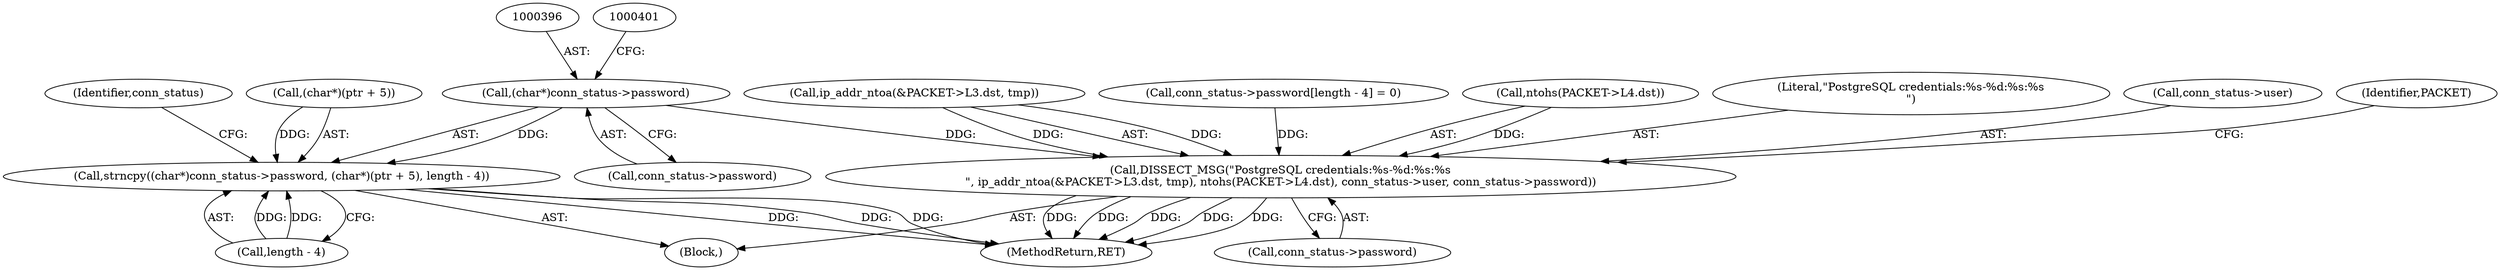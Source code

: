 digraph "1_ettercap_e3abe7d7585ecc420a7cab73313216613aadad5a@del" {
"1000395" [label="(Call,(char*)conn_status->password)"];
"1000394" [label="(Call,strncpy((char*)conn_status->password, (char*)(ptr + 5), length - 4))"];
"1000417" [label="(Call,DISSECT_MSG(\"PostgreSQL credentials:%s-%d:%s:%s\n\", ip_addr_ntoa(&PACKET->L3.dst, tmp), ntohs(PACKET->L4.dst), conn_status->user, conn_status->password))"];
"1000419" [label="(Call,ip_addr_ntoa(&PACKET->L3.dst, tmp))"];
"1000408" [label="(Call,conn_status->password[length - 4] = 0)"];
"1000572" [label="(MethodReturn,RET)"];
"1000436" [label="(Call,conn_status->password)"];
"1000400" [label="(Call,(char*)(ptr + 5))"];
"1000427" [label="(Call,ntohs(PACKET->L4.dst))"];
"1000418" [label="(Literal,\"PostgreSQL credentials:%s-%d:%s:%s\n\")"];
"1000386" [label="(Block,)"];
"1000394" [label="(Call,strncpy((char*)conn_status->password, (char*)(ptr + 5), length - 4))"];
"1000433" [label="(Call,conn_status->user)"];
"1000395" [label="(Call,(char*)conn_status->password)"];
"1000397" [label="(Call,conn_status->password)"];
"1000417" [label="(Call,DISSECT_MSG(\"PostgreSQL credentials:%s-%d:%s:%s\n\", ip_addr_ntoa(&PACKET->L3.dst, tmp), ntohs(PACKET->L4.dst), conn_status->user, conn_status->password))"];
"1000405" [label="(Call,length - 4)"];
"1000411" [label="(Identifier,conn_status)"];
"1000440" [label="(Identifier,PACKET)"];
"1000395" -> "1000394"  [label="AST: "];
"1000395" -> "1000397"  [label="CFG: "];
"1000396" -> "1000395"  [label="AST: "];
"1000397" -> "1000395"  [label="AST: "];
"1000401" -> "1000395"  [label="CFG: "];
"1000395" -> "1000394"  [label="DDG: "];
"1000395" -> "1000417"  [label="DDG: "];
"1000394" -> "1000386"  [label="AST: "];
"1000394" -> "1000405"  [label="CFG: "];
"1000400" -> "1000394"  [label="AST: "];
"1000405" -> "1000394"  [label="AST: "];
"1000411" -> "1000394"  [label="CFG: "];
"1000394" -> "1000572"  [label="DDG: "];
"1000394" -> "1000572"  [label="DDG: "];
"1000394" -> "1000572"  [label="DDG: "];
"1000400" -> "1000394"  [label="DDG: "];
"1000405" -> "1000394"  [label="DDG: "];
"1000405" -> "1000394"  [label="DDG: "];
"1000417" -> "1000386"  [label="AST: "];
"1000417" -> "1000436"  [label="CFG: "];
"1000418" -> "1000417"  [label="AST: "];
"1000419" -> "1000417"  [label="AST: "];
"1000427" -> "1000417"  [label="AST: "];
"1000433" -> "1000417"  [label="AST: "];
"1000436" -> "1000417"  [label="AST: "];
"1000440" -> "1000417"  [label="CFG: "];
"1000417" -> "1000572"  [label="DDG: "];
"1000417" -> "1000572"  [label="DDG: "];
"1000417" -> "1000572"  [label="DDG: "];
"1000417" -> "1000572"  [label="DDG: "];
"1000417" -> "1000572"  [label="DDG: "];
"1000419" -> "1000417"  [label="DDG: "];
"1000419" -> "1000417"  [label="DDG: "];
"1000427" -> "1000417"  [label="DDG: "];
"1000408" -> "1000417"  [label="DDG: "];
}
